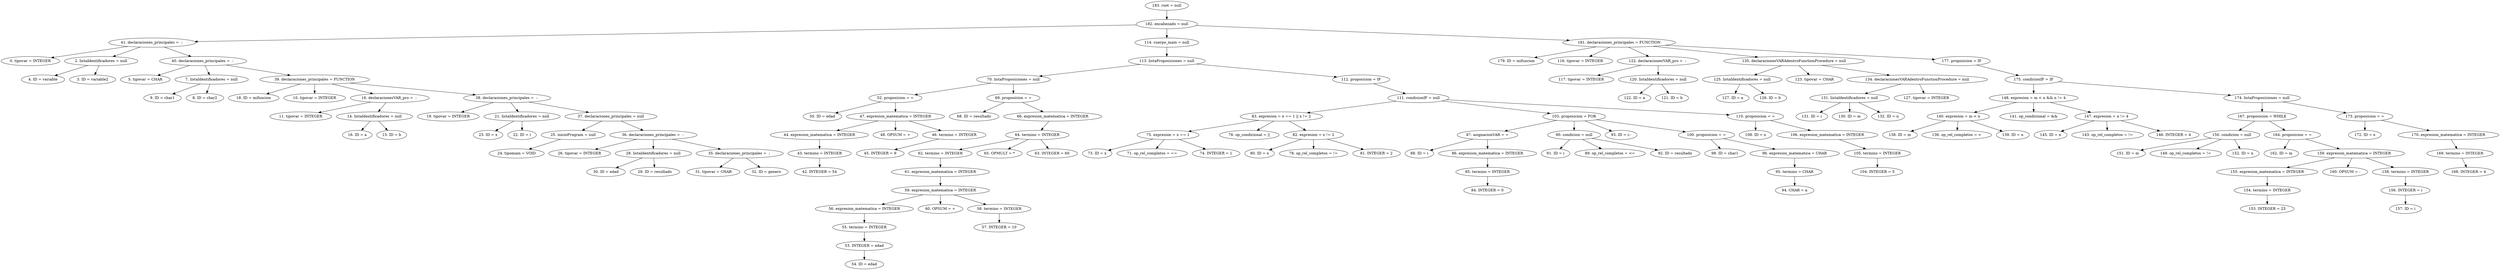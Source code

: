 digraph G {
"183. root = null"->"182. encabezado = null"
"182. encabezado = null"->"41. declaraciones_principales =  : "
"41. declaraciones_principales =  : "->"0. tipovar = INTEGER"
"41. declaraciones_principales =  : "->"2. listaIdentificadores = null"
"2. listaIdentificadores = null"->"4. ID = variable"
"2. listaIdentificadores = null"->"3. ID = variable2"
"41. declaraciones_principales =  : "->"40. declaraciones_principales =  : "
"40. declaraciones_principales =  : "->"5. tipovar = CHAR"
"40. declaraciones_principales =  : "->"7. listaIdentificadores = null"
"7. listaIdentificadores = null"->"9. ID = char1"
"7. listaIdentificadores = null"->"8. ID = char2"
"40. declaraciones_principales =  : "->"39. declaraciones_principales = FUNCTION"
"39. declaraciones_principales = FUNCTION"->"18. ID = mifuncion"
"39. declaraciones_principales = FUNCTION"->"10. tipovar = INTEGER"
"39. declaraciones_principales = FUNCTION"->"16. declaracionesVAR_pro =  : "
"16. declaracionesVAR_pro =  : "->"11. tipovar = INTEGER"
"16. declaracionesVAR_pro =  : "->"14. listaIdentificadores = null"
"14. listaIdentificadores = null"->"16. ID = a"
"14. listaIdentificadores = null"->"15. ID = b"
"39. declaraciones_principales = FUNCTION"->"38. declaraciones_principales =  : "
"38. declaraciones_principales =  : "->"19. tipovar = INTEGER"
"38. declaraciones_principales =  : "->"21. listaIdentificadores = null"
"21. listaIdentificadores = null"->"23. ID = x"
"21. listaIdentificadores = null"->"22. ID = i"
"38. declaraciones_principales =  : "->"37. declaraciones_principales = null"
"37. declaraciones_principales = null"->"25. inicioProgram = null"
"25. inicioProgram = null"->"24. tipomain = VOID"
"37. declaraciones_principales = null"->"36. declaraciones_principales =  : "
"36. declaraciones_principales =  : "->"26. tipovar = INTEGER"
"36. declaraciones_principales =  : "->"28. listaIdentificadores = null"
"28. listaIdentificadores = null"->"30. ID = edad"
"28. listaIdentificadores = null"->"29. ID = resultado"
"36. declaraciones_principales =  : "->"35. declaraciones_principales =  : "
"35. declaraciones_principales =  : "->"31. tipovar = CHAR"
"35. declaraciones_principales =  : "->"32. ID = genero"
"182. encabezado = null"->"114. cuerpo_main = null"
"114. cuerpo_main = null"->"113. listaProposiciones = null"
"113. listaProposiciones = null"->"70. listaProposiciones = null"
"70. listaProposiciones = null"->"52. proposicion = ="
"52. proposicion = ="->"50. ID = edad"
"52. proposicion = ="->"47. expresion_matematica = INTEGER"
"47. expresion_matematica = INTEGER"->"44. expresion_matematica = INTEGER"
"44. expresion_matematica = INTEGER"->"43. termino = INTEGER"
"43. termino = INTEGER"->"42. INTEGER = 54"
"47. expresion_matematica = INTEGER"->"48. OPSUM = +"
"47. expresion_matematica = INTEGER"->"46. termino = INTEGER"
"46. termino = INTEGER"->"45. INTEGER = 9"
"70. listaProposiciones = null"->"69. proposicion = ="
"69. proposicion = ="->"68. ID = resultado"
"69. proposicion = ="->"66. expresion_matematica = INTEGER"
"66. expresion_matematica = INTEGER"->"64. termino = INTEGER"
"64. termino = INTEGER"->"62. termino = INTEGER"
"62. termino = INTEGER"->"61. expresion_matematica = INTEGER"
"61. expresion_matematica = INTEGER"->"59. expresion_matematica = INTEGER"
"59. expresion_matematica = INTEGER"->"56. expresion_matematica = INTEGER"
"56. expresion_matematica = INTEGER"->"55. termino = INTEGER"
"55. termino = INTEGER"->"53. INTEGER = edad"
"53. INTEGER = edad"->"54. ID = edad"
"59. expresion_matematica = INTEGER"->"60. OPSUM = +"
"59. expresion_matematica = INTEGER"->"58. termino = INTEGER"
"58. termino = INTEGER"->"57. INTEGER = 10"
"64. termino = INTEGER"->"65. OPMULT = *"
"64. termino = INTEGER"->"63. INTEGER = 60"
"113. listaProposiciones = null"->"112. proposicion = IF"
"112. proposicion = IF"->"111. condicionIF = null"
"111. condicionIF = null"->"83. expresion = x == 1 || x != 2"
"83. expresion = x == 1 || x != 2"->"75. expresion = x == 1"
"75. expresion = x == 1"->"73. ID = x"
"75. expresion = x == 1"->"71. op_rel_completos = =="
"75. expresion = x == 1"->"74. INTEGER = 1"
"83. expresion = x == 1 || x != 2"->"76. op_condicional = ||"
"83. expresion = x == 1 || x != 2"->"82. expresion = x != 2"
"82. expresion = x != 2"->"80. ID = x"
"82. expresion = x != 2"->"78. op_rel_completos = !="
"82. expresion = x != 2"->"81. INTEGER = 2"
"111. condicionIF = null"->"103. proposicion = FOR"
"103. proposicion = FOR"->"87. asignacionVAR = ="
"87. asignacionVAR = ="->"88. ID = i"
"87. asignacionVAR = ="->"86. expresion_matematica = INTEGER"
"86. expresion_matematica = INTEGER"->"85. termino = INTEGER"
"85. termino = INTEGER"->"84. INTEGER = 0"
"103. proposicion = FOR"->"90. condicion = null"
"90. condicion = null"->"91. ID = i"
"90. condicion = null"->"89. op_rel_completos = <="
"90. condicion = null"->"92. ID = resultado"
"103. proposicion = FOR"->"93. ID = i--"
"103. proposicion = FOR"->"100. proposicion = ="
"100. proposicion = ="->"98. ID = char1"
"100. proposicion = ="->"96. expresion_matematica = CHAR"
"96. expresion_matematica = CHAR"->"95. termino = CHAR"
"95. termino = CHAR"->"94. CHAR = a"
"111. condicionIF = null"->"110. proposicion = ="
"110. proposicion = ="->"108. ID = x"
"110. proposicion = ="->"106. expresion_matematica = INTEGER"
"106. expresion_matematica = INTEGER"->"105. termino = INTEGER"
"105. termino = INTEGER"->"104. INTEGER = 5"
"182. encabezado = null"->"181. declaraciones_principales = FUNCTION"
"181. declaraciones_principales = FUNCTION"->"179. ID = mifuncion"
"181. declaraciones_principales = FUNCTION"->"116. tipovar = INTEGER"
"181. declaraciones_principales = FUNCTION"->"122. declaracionesVAR_pro =  : "
"122. declaracionesVAR_pro =  : "->"117. tipovar = INTEGER"
"122. declaracionesVAR_pro =  : "->"120. listaIdentificadores = null"
"120. listaIdentificadores = null"->"122. ID = a"
"120. listaIdentificadores = null"->"121. ID = b"
"181. declaraciones_principales = FUNCTION"->"135. declaracionesVARAdentroFunctionProcedure = null"
"135. declaracionesVARAdentroFunctionProcedure = null"->"125. listaIdentificadores = null"
"125. listaIdentificadores = null"->"127. ID = a"
"125. listaIdentificadores = null"->"126. ID = b"
"135. declaracionesVARAdentroFunctionProcedure = null"->"123. tipovar = CHAR"
"135. declaracionesVARAdentroFunctionProcedure = null"->"134. declaracionesVARAdentroFunctionProcedure = null"
"134. declaracionesVARAdentroFunctionProcedure = null"->"131. listaIdentificadores = null"
"131. listaIdentificadores = null"->"131. ID = i"
"131. listaIdentificadores = null"->"130. ID = m"
"131. listaIdentificadores = null"->"132. ID = n"
"134. declaracionesVARAdentroFunctionProcedure = null"->"127. tipovar = INTEGER"
"181. declaraciones_principales = FUNCTION"->"177. proposicion = IF"
"177. proposicion = IF"->"175. condicionIF = IF"
"175. condicionIF = IF"->"148. expresion = m < n && n != 4"
"148. expresion = m < n && n != 4"->"140. expresion = m < n"
"140. expresion = m < n"->"138. ID = m"
"140. expresion = m < n"->"136. op_rel_completos = <"
"140. expresion = m < n"->"139. ID = n"
"148. expresion = m < n && n != 4"->"141. op_condicional = &&"
"148. expresion = m < n && n != 4"->"147. expresion = n != 4"
"147. expresion = n != 4"->"145. ID = n"
"147. expresion = n != 4"->"143. op_rel_completos = !="
"147. expresion = n != 4"->"146. INTEGER = 4"
"175. condicionIF = IF"->"174. listaProposiciones = null"
"174. listaProposiciones = null"->"167. proposicion = WHILE"
"167. proposicion = WHILE"->"150. condicion = null"
"150. condicion = null"->"151. ID = m"
"150. condicion = null"->"149. op_rel_completos = !="
"150. condicion = null"->"152. ID = n"
"167. proposicion = WHILE"->"164. proposicion = ="
"164. proposicion = ="->"162. ID = m"
"164. proposicion = ="->"159. expresion_matematica = INTEGER"
"159. expresion_matematica = INTEGER"->"155. expresion_matematica = INTEGER"
"155. expresion_matematica = INTEGER"->"154. termino = INTEGER"
"154. termino = INTEGER"->"153. INTEGER = 23"
"159. expresion_matematica = INTEGER"->"160. OPSUM = -"
"159. expresion_matematica = INTEGER"->"158. termino = INTEGER"
"158. termino = INTEGER"->"156. INTEGER = i"
"156. INTEGER = i"->"157. ID = i"
"174. listaProposiciones = null"->"173. proposicion = ="
"173. proposicion = ="->"172. ID = x"
"173. proposicion = ="->"170. expresion_matematica = INTEGER"
"170. expresion_matematica = INTEGER"->"169. termino = INTEGER"
"169. termino = INTEGER"->"168. INTEGER = 4"


}

